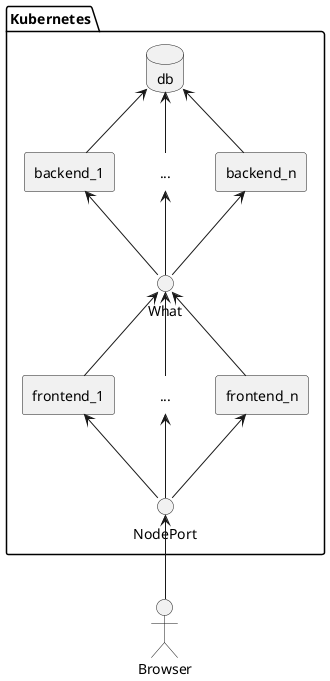 @startuml overview

package "Kubernetes" as K8s {
  database db
  rectangle backend_1
  label "..." as mult_back
  rectangle backend_n
  rectangle frontend_1
  label "..." as mult_front
  rectangle frontend_n

  db <-- backend_1
  db <-- mult_back
  db <-- backend_n

  interface "What" as backend_interface

  backend_1 <-- backend_interface
  mult_back <-- backend_interface
  backend_n <-- backend_interface

  backend_interface <-- frontend_1
  backend_interface <-- mult_front
  backend_interface <-- frontend_n

  interface NodePort

  frontend_1 <-- NodePort
  mult_front <-- NodePort
  frontend_n <-- NodePort
}

actor "Browser" as browser

NodePort <-- browser

@enduml

@startuml overview_alternative

package "Kubernetes" as K8s {
  database db
  rectangle backend_1
  label "..." as mult_back
  rectangle backend_n
  rectangle frontend_1
  label "..." as mult_front
  rectangle frontend_n

  db <-- backend_1
  db <-- mult_back
  db <-- backend_n

  interface "What" as backend_interface

  backend_1 <-- backend_interface
  mult_back <-- backend_interface
  backend_n <-- backend_interface

  backend_interface <-- frontend_1
  backend_interface <-- mult_front
  backend_interface <-- frontend_n

  interface Ingress

  frontend_1 <-- Ingress
  mult_front <-- Ingress
  frontend_n <-- Ingress

  backend_1 <-- Ingress
  mult_back <-- Ingress
  backend_n <-- Ingress
}

actor "Browser" as browser

Ingress <-- browser

@enduml
